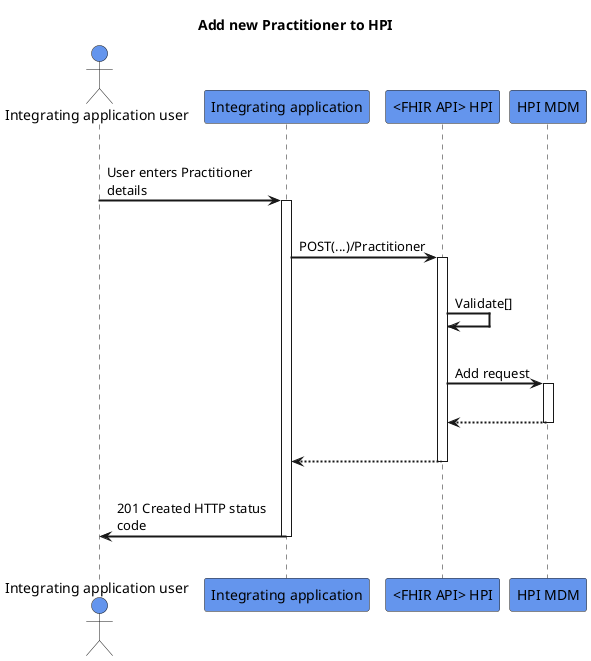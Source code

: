 @startuml
skinparam sequenceArrowThickness 2
skinparam roundcorner 5
skinparam maxmessagesize 180
skinparam sequenceParticipant bold
title Add new Practitioner to HPI
actor "Integrating application user" as User #CornflowerBlue
participant "Integrating application" as A #CornflowerBlue
participant "<FHIR API> HPI" as B #CornflowerBlue
participant "HPI MDM" as C #CornflowerBlue
|||
User -> A: User enters Practitioner details
activate A
|||
A -> B: POST(...)/Practitioner
activate B
|||
B -> B: Validate[]
|||
B -> C: Add request
activate C
|||
C -[dashed]-> B:  
deactivate C
|||
B -[dashed]-> A:
deactivate B
|||
A -> User: 201 Created HTTP status code
deactivate A
|||
@enduml
